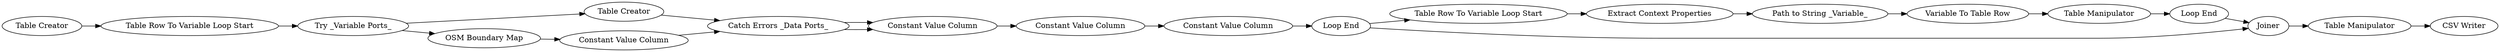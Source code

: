 digraph {
	18 [label="Catch Errors _Data Ports_"]
	22 [label="Table Creator"]
	25 [label="Constant Value Column"]
	26 [label="Constant Value Column"]
	27 [label="Constant Value Column"]
	48 [label="Extract Context Properties"]
	62 [label="Table Creator"]
	63 [label="OSM Boundary Map"]
	64 [label="Table Row To Variable Loop Start"]
	65 [label="Try _Variable Ports_"]
	66 [label="Constant Value Column"]
	67 [label="Path to String _Variable_"]
	68 [label="Variable To Table Row"]
	69 [label="Table Manipulator"]
	72 [label="Loop End"]
	73 [label="Table Row To Variable Loop Start"]
	74 [label="Loop End"]
	75 [label=Joiner]
	76 [label="CSV Writer"]
	77 [label="Table Manipulator"]
	18 -> 25
	18 -> 25
	22 -> 18
	25 -> 26
	26 -> 66
	27 -> 18
	48 -> 67
	62 -> 64
	63 -> 27
	64 -> 65
	65 -> 63
	65 -> 22
	66 -> 74
	67 -> 68
	68 -> 69
	69 -> 72
	72 -> 75
	73 -> 48
	74 -> 73
	74 -> 75
	75 -> 77
	77 -> 76
	rankdir=LR
}
